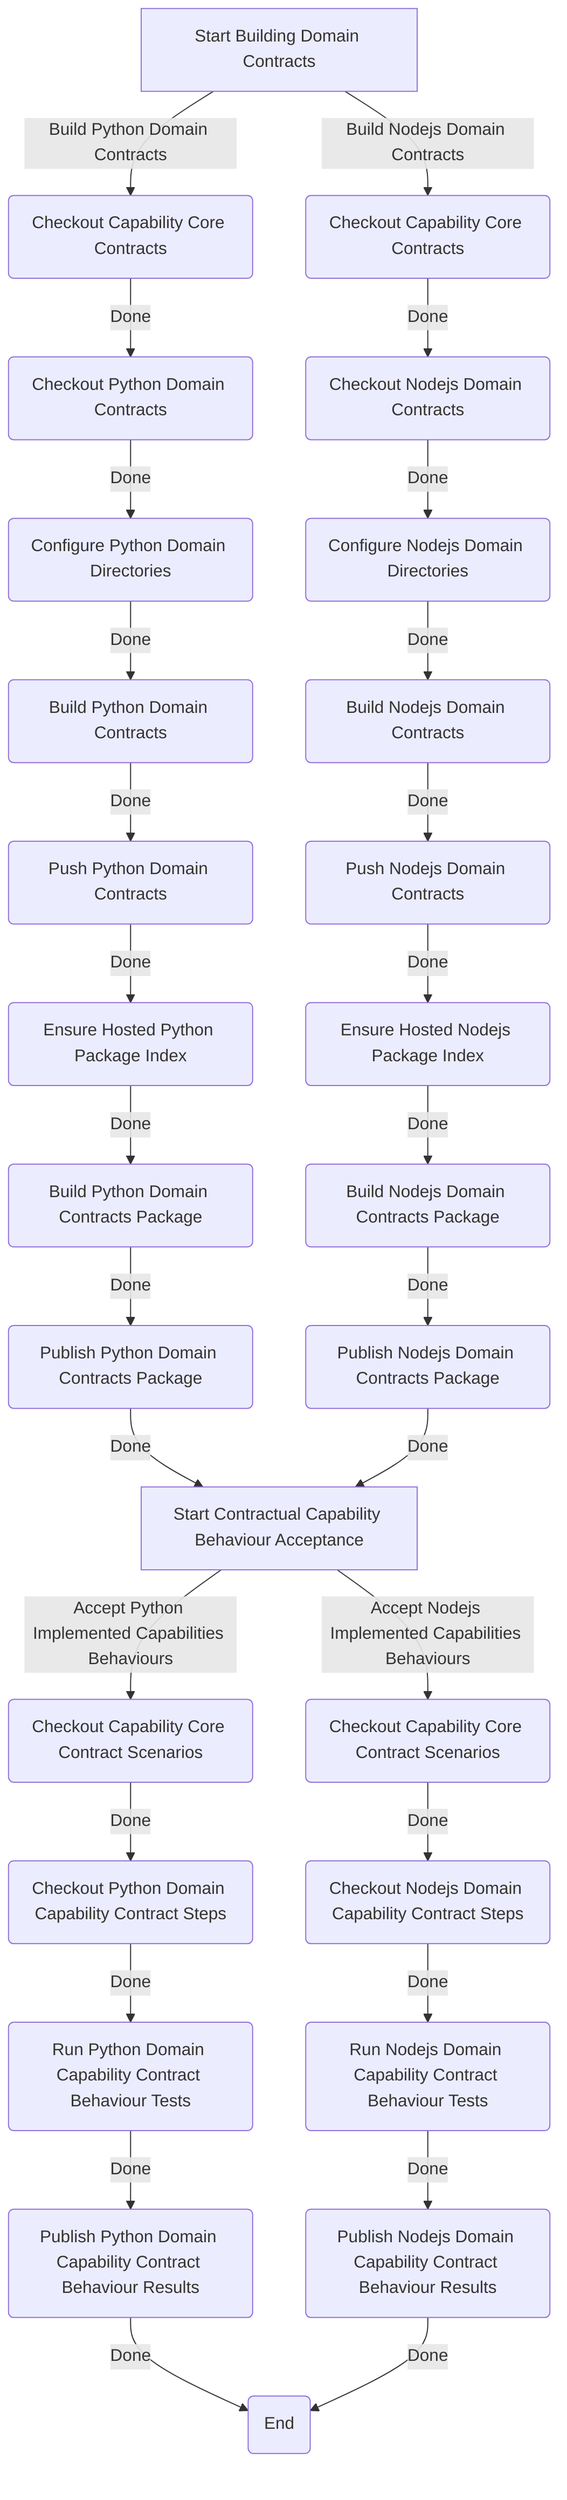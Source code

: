 flowchart TD
    A[Start Building Domain Contracts] -->|Build Python Domain Contracts| B(Checkout Capability Core Contracts)
    B -->|Done| C(Checkout Python Domain Contracts)
    C -->|Done| D(Configure Python Domain Directories)
    D -->|Done| E(Build Python Domain Contracts)
    E -->|Done| F(Push Python Domain Contracts)
    F -->|Done| G(Ensure Hosted Python Package Index)
    G -->|Done| H(Build Python Domain Contracts Package)
    H -->|Done| XA(Publish Python Domain Contracts Package)
    XA -->|Done| I[Start Contractual Capability Behaviour Acceptance]

    A -->|Build Nodejs Domain Contracts| NA(Checkout Capability Core Contracts)
    NA -->|Done| NB(Checkout Nodejs Domain Contracts)
    NB -->|Done| NC(Configure Nodejs Domain Directories)
    NC -->|Done| ND(Build Nodejs Domain Contracts)
    ND -->|Done| NE(Push Nodejs Domain Contracts)
    NE -->|Done| NF(Ensure Hosted Nodejs Package Index)
    NF -->|Done| NG(Build Nodejs Domain Contracts Package)
    NG -->|Done| NH(Publish Nodejs Domain Contracts Package)
    NH -->|Done| I[Start Contractual Capability Behaviour Acceptance]

    I -->|Accept Python Implemented Capabilities Behaviours| PA(Checkout Capability Core Contract Scenarios)
    PA -->|Done| PB(Checkout Python Domain Capability Contract Steps)
    PB -->|Done| PC(Run Python Domain Capability Contract Behaviour Tests)
    PC -->|Done| PD(Publish Python Domain Capability Contract Behaviour Results)
    PD -->|Done| PE(End)

    I -->|Accept Nodejs Implemented Capabilities Behaviours| NA1(Checkout Capability Core Contract Scenarios)
    NA1 -->|Done| NA2(Checkout Nodejs Domain Capability Contract Steps)
    NA2 -->|Done| NA3(Run Nodejs Domain Capability Contract Behaviour Tests)
    NA3 -->|Done| NA4(Publish Nodejs Domain Capability Contract Behaviour Results)
    NA4 -->|Done| PE(End)